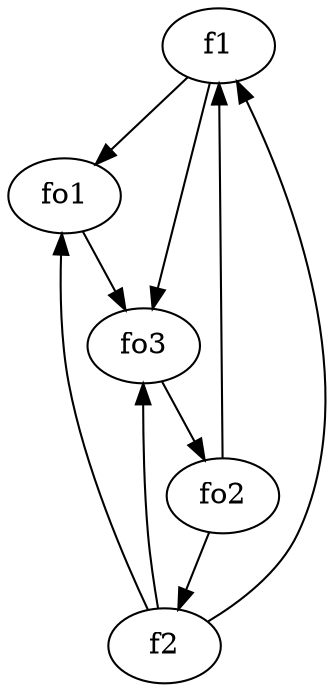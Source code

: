 strict digraph  {
f1;
f2;
fo1;
fo2;
fo3;
f1 -> fo3  [weight=2];
f1 -> fo1  [weight=2];
f2 -> fo3  [weight=2];
f2 -> f1  [weight=2];
f2 -> fo1  [weight=2];
fo1 -> fo3  [weight=2];
fo2 -> f1  [weight=2];
fo2 -> f2  [weight=2];
fo3 -> fo2  [weight=2];
}
